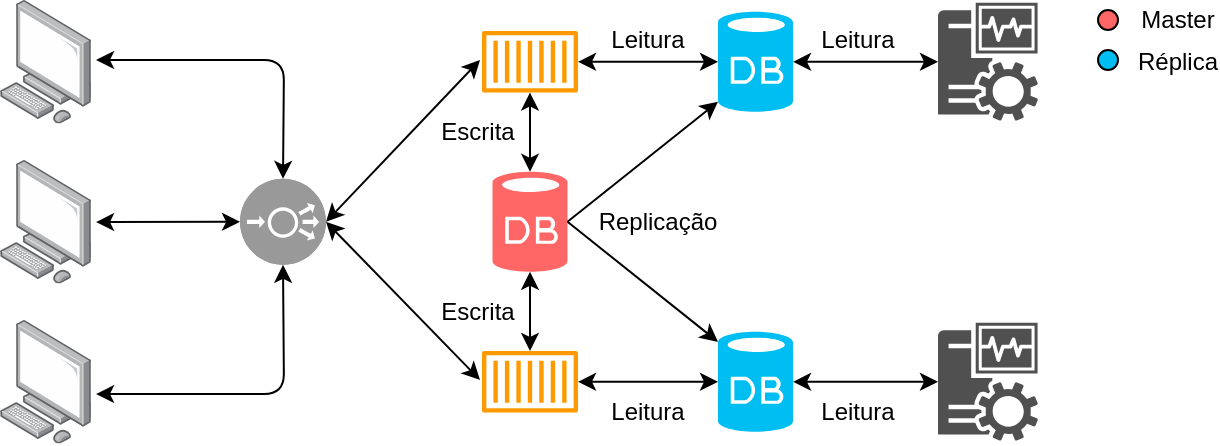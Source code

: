 <mxfile version="15.1.4" type="device"><diagram id="2_U7fq8ESUpulF6uP4t6" name="Page-1"><mxGraphModel dx="946" dy="557" grid="1" gridSize="10" guides="1" tooltips="1" connect="1" arrows="1" fold="1" page="1" pageScale="1" pageWidth="850" pageHeight="1100" math="0" shadow="0"><root><mxCell id="0"/><mxCell id="1" parent="0"/><mxCell id="P7KANyC6xc7fix2UcZnh-1" value="" style="points=[];aspect=fixed;html=1;align=center;shadow=0;dashed=0;image;image=img/lib/allied_telesis/computer_and_terminals/Personal_Computer.svg;" vertex="1" parent="1"><mxGeometry x="121" y="220" width="45.6" height="61.8" as="geometry"/></mxCell><mxCell id="P7KANyC6xc7fix2UcZnh-2" value="" style="points=[];aspect=fixed;html=1;align=center;shadow=0;dashed=0;image;image=img/lib/allied_telesis/computer_and_terminals/Personal_Computer.svg;" vertex="1" parent="1"><mxGeometry x="121" y="300" width="45.6" height="61.8" as="geometry"/></mxCell><mxCell id="P7KANyC6xc7fix2UcZnh-3" value="" style="points=[];aspect=fixed;html=1;align=center;shadow=0;dashed=0;image;image=img/lib/allied_telesis/computer_and_terminals/Personal_Computer.svg;" vertex="1" parent="1"><mxGeometry x="121" y="380" width="45.6" height="61.8" as="geometry"/></mxCell><mxCell id="P7KANyC6xc7fix2UcZnh-4" value="" style="fillColor=#999999;verticalLabelPosition=bottom;sketch=0;html=1;strokeColor=#ffffff;verticalAlign=top;align=center;points=[[0.145,0.145,0],[0.5,0,0],[0.855,0.145,0],[1,0.5,0],[0.855,0.855,0],[0.5,1,0],[0.145,0.855,0],[0,0.5,0]];pointerEvents=1;shape=mxgraph.cisco_safe.compositeIcon;bgIcon=ellipse;resIcon=mxgraph.cisco_safe.capability.load_balancer;" vertex="1" parent="1"><mxGeometry x="241" y="309.4" width="43" height="43" as="geometry"/></mxCell><mxCell id="P7KANyC6xc7fix2UcZnh-5" value="" style="sketch=0;outlineConnect=0;fontColor=#232F3E;gradientColor=none;fillColor=#FF9900;strokeColor=none;dashed=0;verticalLabelPosition=bottom;verticalAlign=top;align=center;html=1;fontSize=12;fontStyle=0;aspect=fixed;pointerEvents=1;shape=mxgraph.aws4.container_1;" vertex="1" parent="1"><mxGeometry x="362" y="235.4" width="48" height="31" as="geometry"/></mxCell><mxCell id="P7KANyC6xc7fix2UcZnh-7" value="" style="sketch=0;outlineConnect=0;fontColor=#232F3E;gradientColor=none;fillColor=#FF9900;strokeColor=none;dashed=0;verticalLabelPosition=bottom;verticalAlign=top;align=center;html=1;fontSize=12;fontStyle=0;aspect=fixed;pointerEvents=1;shape=mxgraph.aws4.container_1;" vertex="1" parent="1"><mxGeometry x="362" y="395.4" width="48" height="31" as="geometry"/></mxCell><mxCell id="P7KANyC6xc7fix2UcZnh-8" value="" style="endArrow=classic;startArrow=classic;html=1;exitX=1.053;exitY=0.485;exitDx=0;exitDy=0;exitPerimeter=0;entryX=0.5;entryY=0;entryDx=0;entryDy=0;entryPerimeter=0;" edge="1" parent="1" source="P7KANyC6xc7fix2UcZnh-1" target="P7KANyC6xc7fix2UcZnh-4"><mxGeometry width="50" height="50" relative="1" as="geometry"><mxPoint x="361" y="410" as="sourcePoint"/><mxPoint x="411" y="360" as="targetPoint"/><Array as="points"><mxPoint x="263" y="250"/></Array></mxGeometry></mxCell><mxCell id="P7KANyC6xc7fix2UcZnh-9" value="" style="endArrow=classic;startArrow=classic;html=1;exitX=1.053;exitY=0.599;exitDx=0;exitDy=0;exitPerimeter=0;entryX=0.5;entryY=1;entryDx=0;entryDy=0;entryPerimeter=0;" edge="1" parent="1" source="P7KANyC6xc7fix2UcZnh-3" target="P7KANyC6xc7fix2UcZnh-4"><mxGeometry width="50" height="50" relative="1" as="geometry"><mxPoint x="361" y="410" as="sourcePoint"/><mxPoint x="411" y="360" as="targetPoint"/><Array as="points"><mxPoint x="263" y="417"/></Array></mxGeometry></mxCell><mxCell id="P7KANyC6xc7fix2UcZnh-10" value="" style="endArrow=classic;startArrow=classic;html=1;exitX=1.053;exitY=0.502;exitDx=0;exitDy=0;exitPerimeter=0;entryX=0;entryY=0.5;entryDx=0;entryDy=0;entryPerimeter=0;" edge="1" parent="1" source="P7KANyC6xc7fix2UcZnh-2" target="P7KANyC6xc7fix2UcZnh-4"><mxGeometry width="50" height="50" relative="1" as="geometry"><mxPoint x="361" y="410" as="sourcePoint"/><mxPoint x="411" y="360" as="targetPoint"/></mxGeometry></mxCell><mxCell id="P7KANyC6xc7fix2UcZnh-11" value="" style="endArrow=classic;startArrow=classic;html=1;exitX=1;exitY=0.5;exitDx=0;exitDy=0;exitPerimeter=0;" edge="1" parent="1" source="P7KANyC6xc7fix2UcZnh-4"><mxGeometry width="50" height="50" relative="1" as="geometry"><mxPoint x="361" y="410" as="sourcePoint"/><mxPoint x="361" y="250" as="targetPoint"/></mxGeometry></mxCell><mxCell id="P7KANyC6xc7fix2UcZnh-13" value="" style="endArrow=classic;startArrow=classic;html=1;exitX=1;exitY=0.5;exitDx=0;exitDy=0;exitPerimeter=0;" edge="1" parent="1" source="P7KANyC6xc7fix2UcZnh-4"><mxGeometry width="50" height="50" relative="1" as="geometry"><mxPoint x="361" y="410" as="sourcePoint"/><mxPoint x="361" y="410" as="targetPoint"/></mxGeometry></mxCell><mxCell id="P7KANyC6xc7fix2UcZnh-14" value="" style="endArrow=classic;startArrow=classic;html=1;entryX=0.5;entryY=1;entryDx=0;entryDy=0;entryPerimeter=0;" edge="1" parent="1" target="P7KANyC6xc7fix2UcZnh-17" source="P7KANyC6xc7fix2UcZnh-7"><mxGeometry width="50" height="50" relative="1" as="geometry"><mxPoint x="411" y="410" as="sourcePoint"/><mxPoint x="508" y="332.012" as="targetPoint"/></mxGeometry></mxCell><mxCell id="P7KANyC6xc7fix2UcZnh-16" value="" style="endArrow=classic;startArrow=classic;html=1;entryX=0.5;entryY=0;entryDx=0;entryDy=0;entryPerimeter=0;" edge="1" parent="1" target="P7KANyC6xc7fix2UcZnh-17" source="P7KANyC6xc7fix2UcZnh-5"><mxGeometry width="50" height="50" relative="1" as="geometry"><mxPoint x="411" y="250" as="sourcePoint"/><mxPoint x="511" y="330" as="targetPoint"/></mxGeometry></mxCell><mxCell id="P7KANyC6xc7fix2UcZnh-17" value="" style="verticalLabelPosition=bottom;html=1;verticalAlign=top;align=center;strokeColor=none;shape=mxgraph.azure.database;fillColor=#FF6666;" vertex="1" parent="1"><mxGeometry x="367.25" y="305.9" width="37.5" height="50" as="geometry"/></mxCell><mxCell id="P7KANyC6xc7fix2UcZnh-18" value="" style="sketch=0;pointerEvents=1;shadow=0;dashed=0;html=1;strokeColor=none;fillColor=#505050;labelPosition=center;verticalLabelPosition=bottom;verticalAlign=top;outlineConnect=0;align=center;shape=mxgraph.office.servers.monitoring_sql_reporting_services;" vertex="1" parent="1"><mxGeometry x="590" y="221.4" width="50" height="59" as="geometry"/></mxCell><mxCell id="P7KANyC6xc7fix2UcZnh-19" value="" style="sketch=0;pointerEvents=1;shadow=0;dashed=0;html=1;strokeColor=none;fillColor=#505050;labelPosition=center;verticalLabelPosition=bottom;verticalAlign=top;outlineConnect=0;align=center;shape=mxgraph.office.servers.monitoring_sql_reporting_services;" vertex="1" parent="1"><mxGeometry x="590" y="381.4" width="50" height="59" as="geometry"/></mxCell><mxCell id="P7KANyC6xc7fix2UcZnh-22" value="" style="verticalLabelPosition=bottom;html=1;verticalAlign=top;align=center;strokeColor=none;fillColor=#00BEF2;shape=mxgraph.azure.database;" vertex="1" parent="1"><mxGeometry x="480" y="225.9" width="37.5" height="50" as="geometry"/></mxCell><mxCell id="P7KANyC6xc7fix2UcZnh-23" value="" style="verticalLabelPosition=bottom;html=1;verticalAlign=top;align=center;strokeColor=none;fillColor=#00BEF2;shape=mxgraph.azure.database;" vertex="1" parent="1"><mxGeometry x="480" y="385.9" width="37.5" height="50" as="geometry"/></mxCell><mxCell id="P7KANyC6xc7fix2UcZnh-24" value="" style="endArrow=classic;startArrow=classic;html=1;entryX=0;entryY=0.5;entryDx=0;entryDy=0;entryPerimeter=0;" edge="1" parent="1" source="P7KANyC6xc7fix2UcZnh-5" target="P7KANyC6xc7fix2UcZnh-22"><mxGeometry width="50" height="50" relative="1" as="geometry"><mxPoint x="310" y="360" as="sourcePoint"/><mxPoint x="360" y="310" as="targetPoint"/></mxGeometry></mxCell><mxCell id="P7KANyC6xc7fix2UcZnh-25" value="" style="endArrow=classic;startArrow=classic;html=1;entryX=0;entryY=0.5;entryDx=0;entryDy=0;entryPerimeter=0;" edge="1" parent="1" source="P7KANyC6xc7fix2UcZnh-7" target="P7KANyC6xc7fix2UcZnh-23"><mxGeometry width="50" height="50" relative="1" as="geometry"><mxPoint x="310" y="360" as="sourcePoint"/><mxPoint x="360" y="310" as="targetPoint"/></mxGeometry></mxCell><mxCell id="P7KANyC6xc7fix2UcZnh-26" value="" style="endArrow=classic;html=1;entryX=0;entryY=0.9;entryDx=0;entryDy=0;entryPerimeter=0;exitX=1;exitY=0.5;exitDx=0;exitDy=0;exitPerimeter=0;" edge="1" parent="1" source="P7KANyC6xc7fix2UcZnh-17" target="P7KANyC6xc7fix2UcZnh-22"><mxGeometry width="50" height="50" relative="1" as="geometry"><mxPoint x="310" y="360" as="sourcePoint"/><mxPoint x="360" y="310" as="targetPoint"/></mxGeometry></mxCell><mxCell id="P7KANyC6xc7fix2UcZnh-27" value="" style="endArrow=classic;html=1;entryX=0;entryY=0.1;entryDx=0;entryDy=0;entryPerimeter=0;exitX=1;exitY=0.5;exitDx=0;exitDy=0;exitPerimeter=0;" edge="1" parent="1" source="P7KANyC6xc7fix2UcZnh-17" target="P7KANyC6xc7fix2UcZnh-23"><mxGeometry width="50" height="50" relative="1" as="geometry"><mxPoint x="310" y="360" as="sourcePoint"/><mxPoint x="360" y="310" as="targetPoint"/></mxGeometry></mxCell><mxCell id="P7KANyC6xc7fix2UcZnh-28" value="" style="endArrow=classic;startArrow=classic;html=1;exitX=1;exitY=0.5;exitDx=0;exitDy=0;exitPerimeter=0;" edge="1" parent="1" source="P7KANyC6xc7fix2UcZnh-23" target="P7KANyC6xc7fix2UcZnh-19"><mxGeometry width="50" height="50" relative="1" as="geometry"><mxPoint x="310" y="360" as="sourcePoint"/><mxPoint x="360" y="310" as="targetPoint"/></mxGeometry></mxCell><mxCell id="P7KANyC6xc7fix2UcZnh-29" value="" style="endArrow=classic;startArrow=classic;html=1;exitX=1;exitY=0.5;exitDx=0;exitDy=0;exitPerimeter=0;" edge="1" parent="1" source="P7KANyC6xc7fix2UcZnh-22" target="P7KANyC6xc7fix2UcZnh-18"><mxGeometry width="50" height="50" relative="1" as="geometry"><mxPoint x="310" y="360" as="sourcePoint"/><mxPoint x="360" y="310" as="targetPoint"/></mxGeometry></mxCell><mxCell id="P7KANyC6xc7fix2UcZnh-30" value="" style="ellipse;whiteSpace=wrap;html=1;aspect=fixed;fillColor=#FF6666;" vertex="1" parent="1"><mxGeometry x="670" y="225" width="10" height="10" as="geometry"/></mxCell><mxCell id="P7KANyC6xc7fix2UcZnh-31" value="" style="ellipse;whiteSpace=wrap;html=1;aspect=fixed;fillColor=#00BEF2;" vertex="1" parent="1"><mxGeometry x="670" y="245" width="10" height="10" as="geometry"/></mxCell><mxCell id="P7KANyC6xc7fix2UcZnh-32" value="Master" style="text;html=1;strokeColor=none;fillColor=none;align=center;verticalAlign=middle;whiteSpace=wrap;rounded=0;" vertex="1" parent="1"><mxGeometry x="690" y="220" width="40" height="20" as="geometry"/></mxCell><mxCell id="P7KANyC6xc7fix2UcZnh-33" value="Réplica" style="text;html=1;strokeColor=none;fillColor=none;align=center;verticalAlign=middle;whiteSpace=wrap;rounded=0;" vertex="1" parent="1"><mxGeometry x="690" y="235.9" width="40" height="30" as="geometry"/></mxCell><mxCell id="P7KANyC6xc7fix2UcZnh-34" value="Leitura" style="text;html=1;strokeColor=none;fillColor=none;align=center;verticalAlign=middle;whiteSpace=wrap;rounded=0;" vertex="1" parent="1"><mxGeometry x="425" y="230" width="40" height="20" as="geometry"/></mxCell><mxCell id="P7KANyC6xc7fix2UcZnh-35" value="Leitura" style="text;html=1;strokeColor=none;fillColor=none;align=center;verticalAlign=middle;whiteSpace=wrap;rounded=0;" vertex="1" parent="1"><mxGeometry x="530" y="230" width="40" height="20" as="geometry"/></mxCell><mxCell id="P7KANyC6xc7fix2UcZnh-36" value="Leitura" style="text;html=1;strokeColor=none;fillColor=none;align=center;verticalAlign=middle;whiteSpace=wrap;rounded=0;" vertex="1" parent="1"><mxGeometry x="530" y="415.9" width="40" height="20" as="geometry"/></mxCell><mxCell id="P7KANyC6xc7fix2UcZnh-37" value="Leitura" style="text;html=1;strokeColor=none;fillColor=none;align=center;verticalAlign=middle;whiteSpace=wrap;rounded=0;" vertex="1" parent="1"><mxGeometry x="425" y="415.9" width="40" height="20" as="geometry"/></mxCell><mxCell id="P7KANyC6xc7fix2UcZnh-38" value="Replicação" style="text;html=1;strokeColor=none;fillColor=none;align=center;verticalAlign=middle;whiteSpace=wrap;rounded=0;" vertex="1" parent="1"><mxGeometry x="430" y="320.9" width="40" height="20" as="geometry"/></mxCell><mxCell id="P7KANyC6xc7fix2UcZnh-39" value="Escrita" style="text;html=1;strokeColor=none;fillColor=none;align=center;verticalAlign=middle;whiteSpace=wrap;rounded=0;" vertex="1" parent="1"><mxGeometry x="340" y="275.9" width="40" height="20" as="geometry"/></mxCell><mxCell id="P7KANyC6xc7fix2UcZnh-40" value="Escrita" style="text;html=1;strokeColor=none;fillColor=none;align=center;verticalAlign=middle;whiteSpace=wrap;rounded=0;" vertex="1" parent="1"><mxGeometry x="340" y="365.9" width="40" height="20" as="geometry"/></mxCell></root></mxGraphModel></diagram></mxfile>